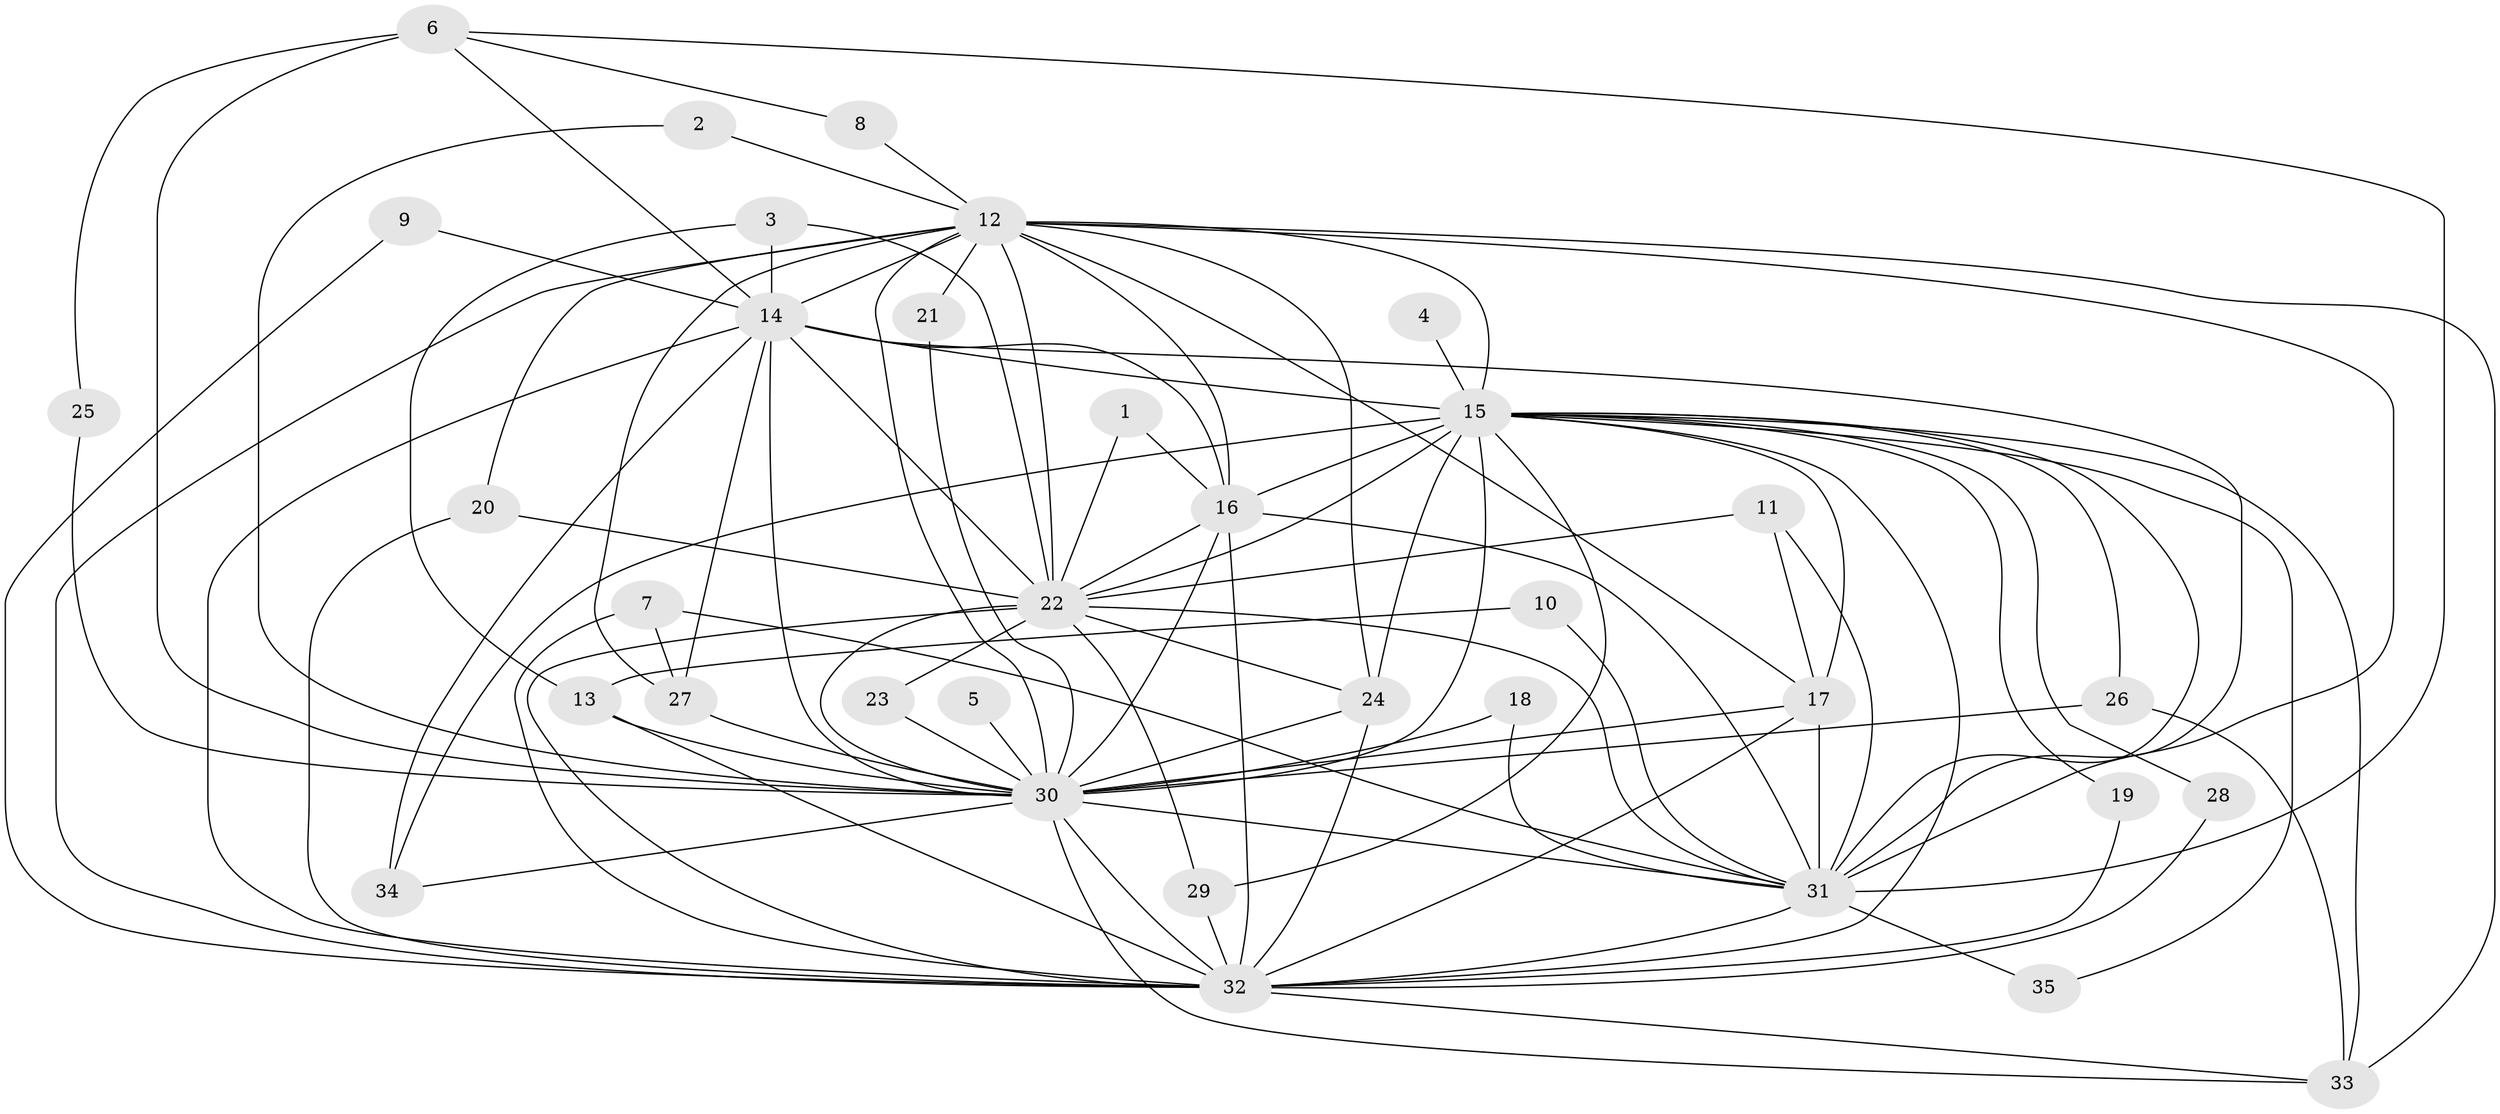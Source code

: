 // original degree distribution, {15: 0.02857142857142857, 19: 0.02857142857142857, 18: 0.014285714285714285, 20: 0.014285714285714285, 23: 0.014285714285714285, 12: 0.014285714285714285, 16: 0.014285714285714285, 17: 0.014285714285714285, 2: 0.5428571428571428, 3: 0.2, 4: 0.07142857142857142, 6: 0.014285714285714285, 5: 0.014285714285714285, 7: 0.014285714285714285}
// Generated by graph-tools (version 1.1) at 2025/49/03/09/25 03:49:43]
// undirected, 35 vertices, 97 edges
graph export_dot {
graph [start="1"]
  node [color=gray90,style=filled];
  1;
  2;
  3;
  4;
  5;
  6;
  7;
  8;
  9;
  10;
  11;
  12;
  13;
  14;
  15;
  16;
  17;
  18;
  19;
  20;
  21;
  22;
  23;
  24;
  25;
  26;
  27;
  28;
  29;
  30;
  31;
  32;
  33;
  34;
  35;
  1 -- 16 [weight=1.0];
  1 -- 22 [weight=1.0];
  2 -- 12 [weight=1.0];
  2 -- 30 [weight=1.0];
  3 -- 13 [weight=1.0];
  3 -- 14 [weight=1.0];
  3 -- 22 [weight=1.0];
  4 -- 15 [weight=2.0];
  5 -- 30 [weight=1.0];
  6 -- 8 [weight=1.0];
  6 -- 14 [weight=1.0];
  6 -- 25 [weight=1.0];
  6 -- 30 [weight=2.0];
  6 -- 31 [weight=1.0];
  7 -- 27 [weight=1.0];
  7 -- 31 [weight=2.0];
  7 -- 32 [weight=1.0];
  8 -- 12 [weight=1.0];
  9 -- 14 [weight=1.0];
  9 -- 32 [weight=1.0];
  10 -- 13 [weight=1.0];
  10 -- 31 [weight=1.0];
  11 -- 17 [weight=1.0];
  11 -- 22 [weight=1.0];
  11 -- 31 [weight=1.0];
  12 -- 14 [weight=1.0];
  12 -- 15 [weight=2.0];
  12 -- 16 [weight=1.0];
  12 -- 17 [weight=1.0];
  12 -- 20 [weight=1.0];
  12 -- 21 [weight=1.0];
  12 -- 22 [weight=2.0];
  12 -- 24 [weight=1.0];
  12 -- 27 [weight=1.0];
  12 -- 30 [weight=2.0];
  12 -- 31 [weight=1.0];
  12 -- 32 [weight=1.0];
  12 -- 33 [weight=1.0];
  13 -- 30 [weight=1.0];
  13 -- 32 [weight=1.0];
  14 -- 15 [weight=2.0];
  14 -- 16 [weight=1.0];
  14 -- 22 [weight=1.0];
  14 -- 27 [weight=1.0];
  14 -- 30 [weight=2.0];
  14 -- 31 [weight=1.0];
  14 -- 32 [weight=1.0];
  14 -- 34 [weight=1.0];
  15 -- 16 [weight=3.0];
  15 -- 17 [weight=1.0];
  15 -- 19 [weight=1.0];
  15 -- 22 [weight=2.0];
  15 -- 24 [weight=1.0];
  15 -- 26 [weight=1.0];
  15 -- 28 [weight=1.0];
  15 -- 29 [weight=1.0];
  15 -- 30 [weight=4.0];
  15 -- 31 [weight=3.0];
  15 -- 32 [weight=3.0];
  15 -- 33 [weight=1.0];
  15 -- 34 [weight=1.0];
  15 -- 35 [weight=1.0];
  16 -- 22 [weight=1.0];
  16 -- 30 [weight=2.0];
  16 -- 31 [weight=2.0];
  16 -- 32 [weight=1.0];
  17 -- 30 [weight=1.0];
  17 -- 31 [weight=1.0];
  17 -- 32 [weight=2.0];
  18 -- 30 [weight=1.0];
  18 -- 31 [weight=1.0];
  19 -- 32 [weight=1.0];
  20 -- 22 [weight=1.0];
  20 -- 32 [weight=1.0];
  21 -- 30 [weight=1.0];
  22 -- 23 [weight=2.0];
  22 -- 24 [weight=1.0];
  22 -- 29 [weight=1.0];
  22 -- 30 [weight=3.0];
  22 -- 31 [weight=1.0];
  22 -- 32 [weight=1.0];
  23 -- 30 [weight=1.0];
  24 -- 30 [weight=1.0];
  24 -- 32 [weight=1.0];
  25 -- 30 [weight=1.0];
  26 -- 30 [weight=1.0];
  26 -- 33 [weight=1.0];
  27 -- 30 [weight=2.0];
  28 -- 32 [weight=1.0];
  29 -- 32 [weight=2.0];
  30 -- 31 [weight=2.0];
  30 -- 32 [weight=2.0];
  30 -- 33 [weight=1.0];
  30 -- 34 [weight=1.0];
  31 -- 32 [weight=1.0];
  31 -- 35 [weight=1.0];
  32 -- 33 [weight=1.0];
}
